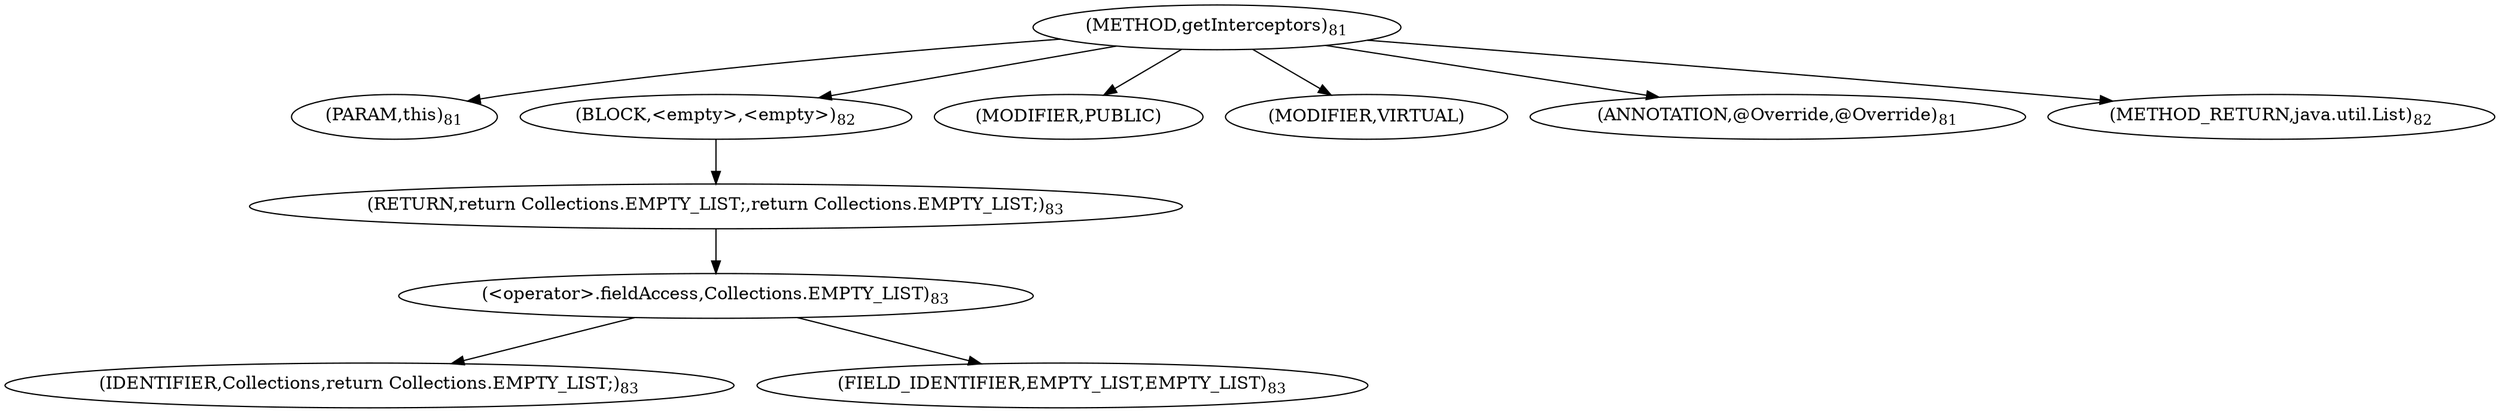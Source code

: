 digraph "getInterceptors" {  
"265" [label = <(METHOD,getInterceptors)<SUB>81</SUB>> ]
"266" [label = <(PARAM,this)<SUB>81</SUB>> ]
"267" [label = <(BLOCK,&lt;empty&gt;,&lt;empty&gt;)<SUB>82</SUB>> ]
"268" [label = <(RETURN,return Collections.EMPTY_LIST;,return Collections.EMPTY_LIST;)<SUB>83</SUB>> ]
"269" [label = <(&lt;operator&gt;.fieldAccess,Collections.EMPTY_LIST)<SUB>83</SUB>> ]
"270" [label = <(IDENTIFIER,Collections,return Collections.EMPTY_LIST;)<SUB>83</SUB>> ]
"271" [label = <(FIELD_IDENTIFIER,EMPTY_LIST,EMPTY_LIST)<SUB>83</SUB>> ]
"272" [label = <(MODIFIER,PUBLIC)> ]
"273" [label = <(MODIFIER,VIRTUAL)> ]
"274" [label = <(ANNOTATION,@Override,@Override)<SUB>81</SUB>> ]
"275" [label = <(METHOD_RETURN,java.util.List)<SUB>82</SUB>> ]
  "265" -> "266" 
  "265" -> "267" 
  "265" -> "272" 
  "265" -> "273" 
  "265" -> "274" 
  "265" -> "275" 
  "267" -> "268" 
  "268" -> "269" 
  "269" -> "270" 
  "269" -> "271" 
}
